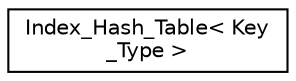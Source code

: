 digraph "Graphical Class Hierarchy"
{
  edge [fontname="Helvetica",fontsize="10",labelfontname="Helvetica",labelfontsize="10"];
  node [fontname="Helvetica",fontsize="10",shape=record];
  rankdir="LR";
  Node1 [label="Index_Hash_Table\< Key\l_Type \>",height=0.2,width=0.4,color="black", fillcolor="white", style="filled",URL="$classIndex__Hash__Table.html"];
}
